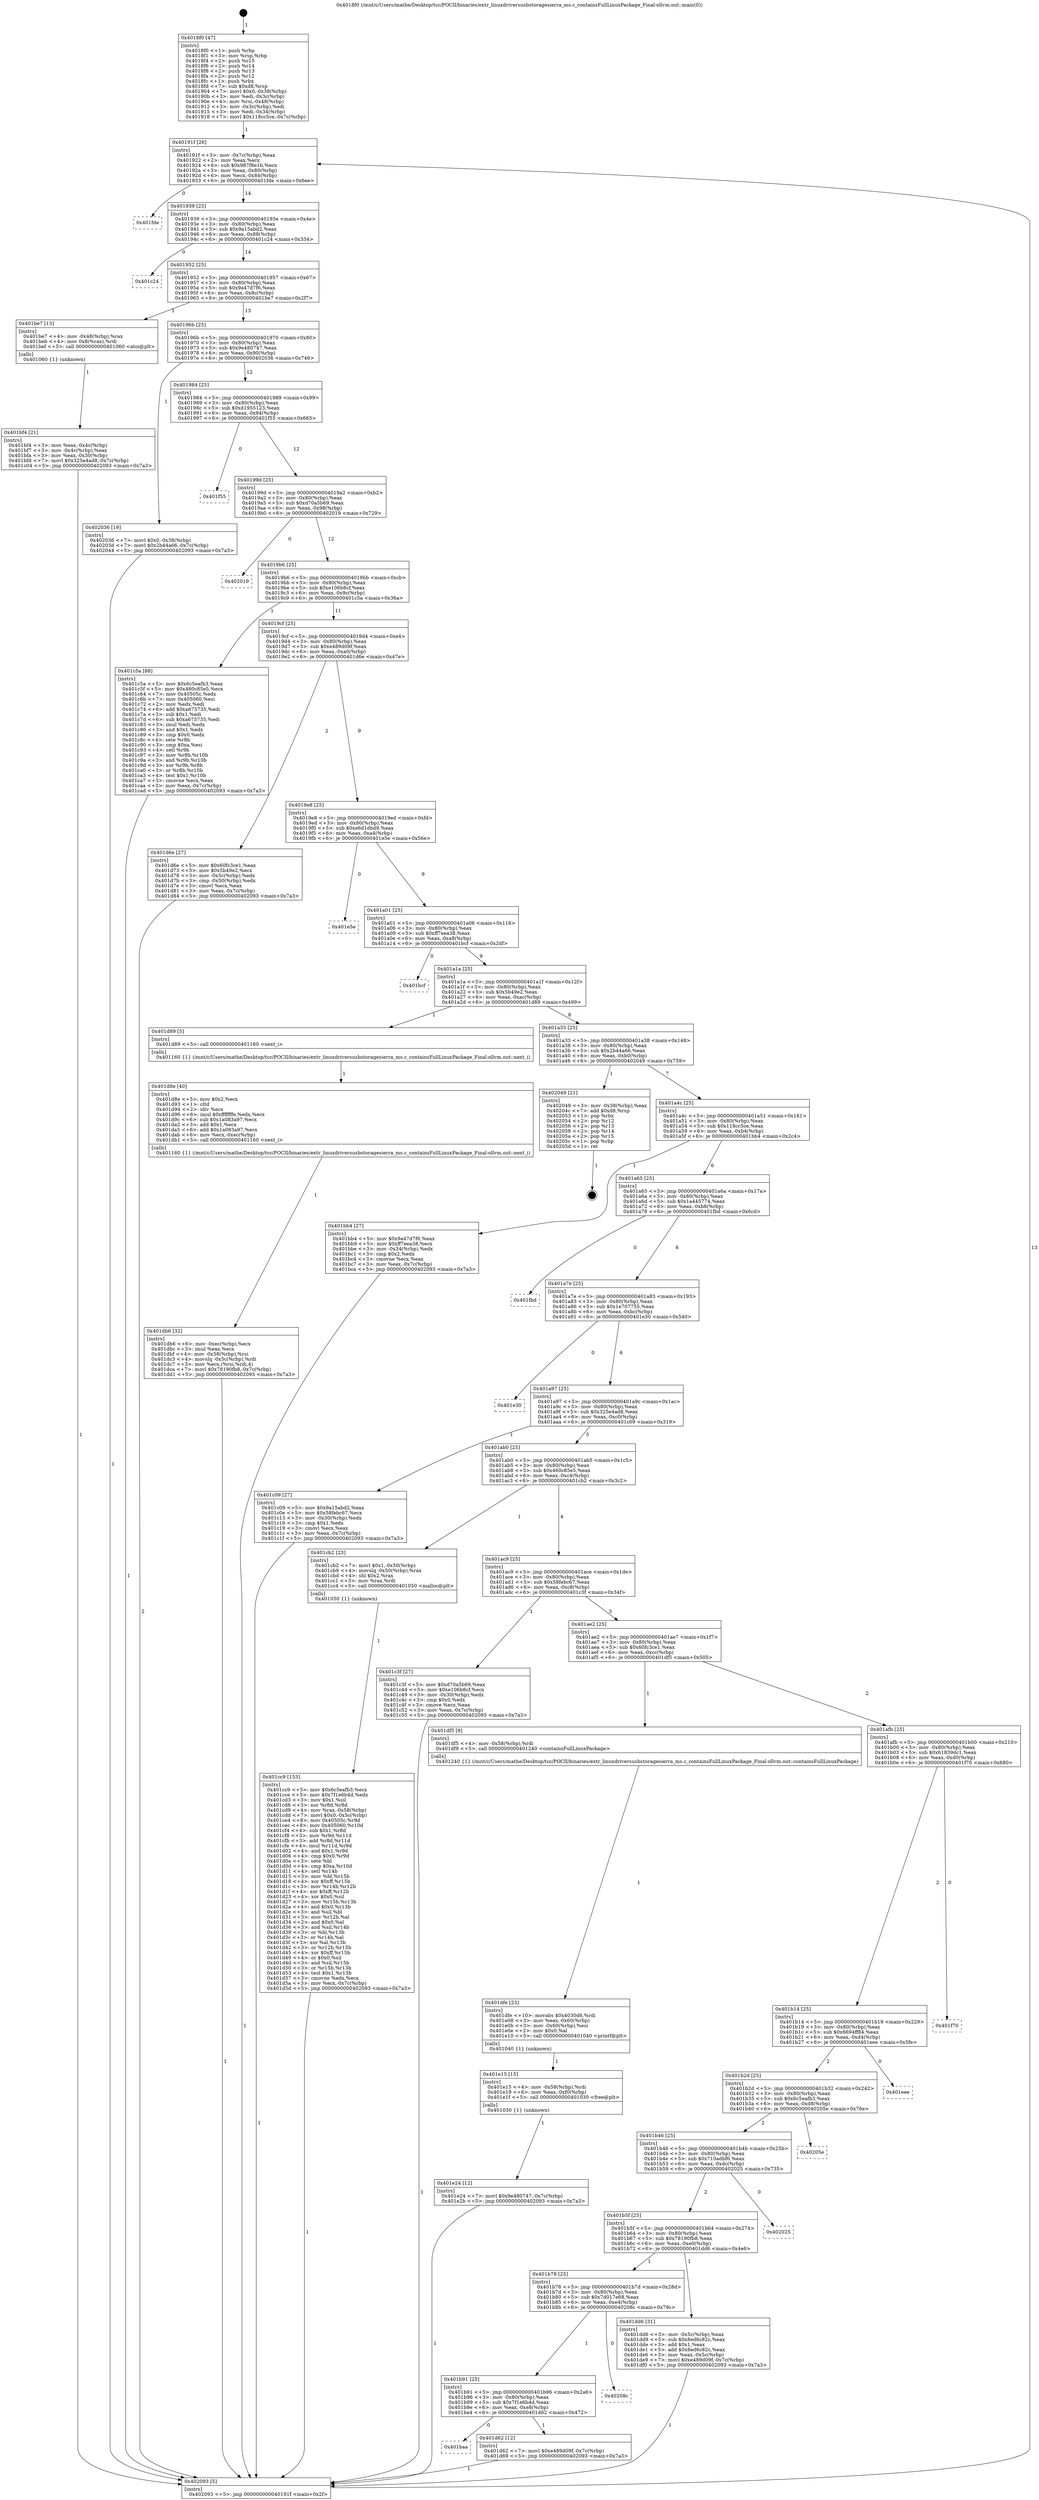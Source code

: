 digraph "0x4018f0" {
  label = "0x4018f0 (/mnt/c/Users/mathe/Desktop/tcc/POCII/binaries/extr_linuxdriversusbstoragesierra_ms.c_containsFullLinuxPackage_Final-ollvm.out::main(0))"
  labelloc = "t"
  node[shape=record]

  Entry [label="",width=0.3,height=0.3,shape=circle,fillcolor=black,style=filled]
  "0x40191f" [label="{
     0x40191f [26]\l
     | [instrs]\l
     &nbsp;&nbsp;0x40191f \<+3\>: mov -0x7c(%rbp),%eax\l
     &nbsp;&nbsp;0x401922 \<+2\>: mov %eax,%ecx\l
     &nbsp;&nbsp;0x401924 \<+6\>: sub $0x987f8e1b,%ecx\l
     &nbsp;&nbsp;0x40192a \<+3\>: mov %eax,-0x80(%rbp)\l
     &nbsp;&nbsp;0x40192d \<+6\>: mov %ecx,-0x84(%rbp)\l
     &nbsp;&nbsp;0x401933 \<+6\>: je 0000000000401fde \<main+0x6ee\>\l
  }"]
  "0x401fde" [label="{
     0x401fde\l
  }", style=dashed]
  "0x401939" [label="{
     0x401939 [25]\l
     | [instrs]\l
     &nbsp;&nbsp;0x401939 \<+5\>: jmp 000000000040193e \<main+0x4e\>\l
     &nbsp;&nbsp;0x40193e \<+3\>: mov -0x80(%rbp),%eax\l
     &nbsp;&nbsp;0x401941 \<+5\>: sub $0x9a15abd2,%eax\l
     &nbsp;&nbsp;0x401946 \<+6\>: mov %eax,-0x88(%rbp)\l
     &nbsp;&nbsp;0x40194c \<+6\>: je 0000000000401c24 \<main+0x334\>\l
  }"]
  Exit [label="",width=0.3,height=0.3,shape=circle,fillcolor=black,style=filled,peripheries=2]
  "0x401c24" [label="{
     0x401c24\l
  }", style=dashed]
  "0x401952" [label="{
     0x401952 [25]\l
     | [instrs]\l
     &nbsp;&nbsp;0x401952 \<+5\>: jmp 0000000000401957 \<main+0x67\>\l
     &nbsp;&nbsp;0x401957 \<+3\>: mov -0x80(%rbp),%eax\l
     &nbsp;&nbsp;0x40195a \<+5\>: sub $0x9a47d7f6,%eax\l
     &nbsp;&nbsp;0x40195f \<+6\>: mov %eax,-0x8c(%rbp)\l
     &nbsp;&nbsp;0x401965 \<+6\>: je 0000000000401be7 \<main+0x2f7\>\l
  }"]
  "0x401e24" [label="{
     0x401e24 [12]\l
     | [instrs]\l
     &nbsp;&nbsp;0x401e24 \<+7\>: movl $0x9e480747,-0x7c(%rbp)\l
     &nbsp;&nbsp;0x401e2b \<+5\>: jmp 0000000000402093 \<main+0x7a3\>\l
  }"]
  "0x401be7" [label="{
     0x401be7 [13]\l
     | [instrs]\l
     &nbsp;&nbsp;0x401be7 \<+4\>: mov -0x48(%rbp),%rax\l
     &nbsp;&nbsp;0x401beb \<+4\>: mov 0x8(%rax),%rdi\l
     &nbsp;&nbsp;0x401bef \<+5\>: call 0000000000401060 \<atoi@plt\>\l
     | [calls]\l
     &nbsp;&nbsp;0x401060 \{1\} (unknown)\l
  }"]
  "0x40196b" [label="{
     0x40196b [25]\l
     | [instrs]\l
     &nbsp;&nbsp;0x40196b \<+5\>: jmp 0000000000401970 \<main+0x80\>\l
     &nbsp;&nbsp;0x401970 \<+3\>: mov -0x80(%rbp),%eax\l
     &nbsp;&nbsp;0x401973 \<+5\>: sub $0x9e480747,%eax\l
     &nbsp;&nbsp;0x401978 \<+6\>: mov %eax,-0x90(%rbp)\l
     &nbsp;&nbsp;0x40197e \<+6\>: je 0000000000402036 \<main+0x746\>\l
  }"]
  "0x401e15" [label="{
     0x401e15 [15]\l
     | [instrs]\l
     &nbsp;&nbsp;0x401e15 \<+4\>: mov -0x58(%rbp),%rdi\l
     &nbsp;&nbsp;0x401e19 \<+6\>: mov %eax,-0xf0(%rbp)\l
     &nbsp;&nbsp;0x401e1f \<+5\>: call 0000000000401030 \<free@plt\>\l
     | [calls]\l
     &nbsp;&nbsp;0x401030 \{1\} (unknown)\l
  }"]
  "0x402036" [label="{
     0x402036 [19]\l
     | [instrs]\l
     &nbsp;&nbsp;0x402036 \<+7\>: movl $0x0,-0x38(%rbp)\l
     &nbsp;&nbsp;0x40203d \<+7\>: movl $0x2b44a66,-0x7c(%rbp)\l
     &nbsp;&nbsp;0x402044 \<+5\>: jmp 0000000000402093 \<main+0x7a3\>\l
  }"]
  "0x401984" [label="{
     0x401984 [25]\l
     | [instrs]\l
     &nbsp;&nbsp;0x401984 \<+5\>: jmp 0000000000401989 \<main+0x99\>\l
     &nbsp;&nbsp;0x401989 \<+3\>: mov -0x80(%rbp),%eax\l
     &nbsp;&nbsp;0x40198c \<+5\>: sub $0xd1955123,%eax\l
     &nbsp;&nbsp;0x401991 \<+6\>: mov %eax,-0x94(%rbp)\l
     &nbsp;&nbsp;0x401997 \<+6\>: je 0000000000401f55 \<main+0x665\>\l
  }"]
  "0x401dfe" [label="{
     0x401dfe [23]\l
     | [instrs]\l
     &nbsp;&nbsp;0x401dfe \<+10\>: movabs $0x4030d6,%rdi\l
     &nbsp;&nbsp;0x401e08 \<+3\>: mov %eax,-0x60(%rbp)\l
     &nbsp;&nbsp;0x401e0b \<+3\>: mov -0x60(%rbp),%esi\l
     &nbsp;&nbsp;0x401e0e \<+2\>: mov $0x0,%al\l
     &nbsp;&nbsp;0x401e10 \<+5\>: call 0000000000401040 \<printf@plt\>\l
     | [calls]\l
     &nbsp;&nbsp;0x401040 \{1\} (unknown)\l
  }"]
  "0x401f55" [label="{
     0x401f55\l
  }", style=dashed]
  "0x40199d" [label="{
     0x40199d [25]\l
     | [instrs]\l
     &nbsp;&nbsp;0x40199d \<+5\>: jmp 00000000004019a2 \<main+0xb2\>\l
     &nbsp;&nbsp;0x4019a2 \<+3\>: mov -0x80(%rbp),%eax\l
     &nbsp;&nbsp;0x4019a5 \<+5\>: sub $0xd70a5b69,%eax\l
     &nbsp;&nbsp;0x4019aa \<+6\>: mov %eax,-0x98(%rbp)\l
     &nbsp;&nbsp;0x4019b0 \<+6\>: je 0000000000402019 \<main+0x729\>\l
  }"]
  "0x401db6" [label="{
     0x401db6 [32]\l
     | [instrs]\l
     &nbsp;&nbsp;0x401db6 \<+6\>: mov -0xec(%rbp),%ecx\l
     &nbsp;&nbsp;0x401dbc \<+3\>: imul %eax,%ecx\l
     &nbsp;&nbsp;0x401dbf \<+4\>: mov -0x58(%rbp),%rsi\l
     &nbsp;&nbsp;0x401dc3 \<+4\>: movslq -0x5c(%rbp),%rdi\l
     &nbsp;&nbsp;0x401dc7 \<+3\>: mov %ecx,(%rsi,%rdi,4)\l
     &nbsp;&nbsp;0x401dca \<+7\>: movl $0x78190fb8,-0x7c(%rbp)\l
     &nbsp;&nbsp;0x401dd1 \<+5\>: jmp 0000000000402093 \<main+0x7a3\>\l
  }"]
  "0x402019" [label="{
     0x402019\l
  }", style=dashed]
  "0x4019b6" [label="{
     0x4019b6 [25]\l
     | [instrs]\l
     &nbsp;&nbsp;0x4019b6 \<+5\>: jmp 00000000004019bb \<main+0xcb\>\l
     &nbsp;&nbsp;0x4019bb \<+3\>: mov -0x80(%rbp),%eax\l
     &nbsp;&nbsp;0x4019be \<+5\>: sub $0xe106b8cf,%eax\l
     &nbsp;&nbsp;0x4019c3 \<+6\>: mov %eax,-0x9c(%rbp)\l
     &nbsp;&nbsp;0x4019c9 \<+6\>: je 0000000000401c5a \<main+0x36a\>\l
  }"]
  "0x401d8e" [label="{
     0x401d8e [40]\l
     | [instrs]\l
     &nbsp;&nbsp;0x401d8e \<+5\>: mov $0x2,%ecx\l
     &nbsp;&nbsp;0x401d93 \<+1\>: cltd\l
     &nbsp;&nbsp;0x401d94 \<+2\>: idiv %ecx\l
     &nbsp;&nbsp;0x401d96 \<+6\>: imul $0xfffffffe,%edx,%ecx\l
     &nbsp;&nbsp;0x401d9c \<+6\>: sub $0x1a083a97,%ecx\l
     &nbsp;&nbsp;0x401da2 \<+3\>: add $0x1,%ecx\l
     &nbsp;&nbsp;0x401da5 \<+6\>: add $0x1a083a97,%ecx\l
     &nbsp;&nbsp;0x401dab \<+6\>: mov %ecx,-0xec(%rbp)\l
     &nbsp;&nbsp;0x401db1 \<+5\>: call 0000000000401160 \<next_i\>\l
     | [calls]\l
     &nbsp;&nbsp;0x401160 \{1\} (/mnt/c/Users/mathe/Desktop/tcc/POCII/binaries/extr_linuxdriversusbstoragesierra_ms.c_containsFullLinuxPackage_Final-ollvm.out::next_i)\l
  }"]
  "0x401c5a" [label="{
     0x401c5a [88]\l
     | [instrs]\l
     &nbsp;&nbsp;0x401c5a \<+5\>: mov $0x6c5eafb3,%eax\l
     &nbsp;&nbsp;0x401c5f \<+5\>: mov $0x460c85e5,%ecx\l
     &nbsp;&nbsp;0x401c64 \<+7\>: mov 0x40505c,%edx\l
     &nbsp;&nbsp;0x401c6b \<+7\>: mov 0x405060,%esi\l
     &nbsp;&nbsp;0x401c72 \<+2\>: mov %edx,%edi\l
     &nbsp;&nbsp;0x401c74 \<+6\>: add $0xa675735,%edi\l
     &nbsp;&nbsp;0x401c7a \<+3\>: sub $0x1,%edi\l
     &nbsp;&nbsp;0x401c7d \<+6\>: sub $0xa675735,%edi\l
     &nbsp;&nbsp;0x401c83 \<+3\>: imul %edi,%edx\l
     &nbsp;&nbsp;0x401c86 \<+3\>: and $0x1,%edx\l
     &nbsp;&nbsp;0x401c89 \<+3\>: cmp $0x0,%edx\l
     &nbsp;&nbsp;0x401c8c \<+4\>: sete %r8b\l
     &nbsp;&nbsp;0x401c90 \<+3\>: cmp $0xa,%esi\l
     &nbsp;&nbsp;0x401c93 \<+4\>: setl %r9b\l
     &nbsp;&nbsp;0x401c97 \<+3\>: mov %r8b,%r10b\l
     &nbsp;&nbsp;0x401c9a \<+3\>: and %r9b,%r10b\l
     &nbsp;&nbsp;0x401c9d \<+3\>: xor %r9b,%r8b\l
     &nbsp;&nbsp;0x401ca0 \<+3\>: or %r8b,%r10b\l
     &nbsp;&nbsp;0x401ca3 \<+4\>: test $0x1,%r10b\l
     &nbsp;&nbsp;0x401ca7 \<+3\>: cmovne %ecx,%eax\l
     &nbsp;&nbsp;0x401caa \<+3\>: mov %eax,-0x7c(%rbp)\l
     &nbsp;&nbsp;0x401cad \<+5\>: jmp 0000000000402093 \<main+0x7a3\>\l
  }"]
  "0x4019cf" [label="{
     0x4019cf [25]\l
     | [instrs]\l
     &nbsp;&nbsp;0x4019cf \<+5\>: jmp 00000000004019d4 \<main+0xe4\>\l
     &nbsp;&nbsp;0x4019d4 \<+3\>: mov -0x80(%rbp),%eax\l
     &nbsp;&nbsp;0x4019d7 \<+5\>: sub $0xe489d09f,%eax\l
     &nbsp;&nbsp;0x4019dc \<+6\>: mov %eax,-0xa0(%rbp)\l
     &nbsp;&nbsp;0x4019e2 \<+6\>: je 0000000000401d6e \<main+0x47e\>\l
  }"]
  "0x401baa" [label="{
     0x401baa\l
  }", style=dashed]
  "0x401d6e" [label="{
     0x401d6e [27]\l
     | [instrs]\l
     &nbsp;&nbsp;0x401d6e \<+5\>: mov $0x60fc3ce1,%eax\l
     &nbsp;&nbsp;0x401d73 \<+5\>: mov $0x5b49e2,%ecx\l
     &nbsp;&nbsp;0x401d78 \<+3\>: mov -0x5c(%rbp),%edx\l
     &nbsp;&nbsp;0x401d7b \<+3\>: cmp -0x50(%rbp),%edx\l
     &nbsp;&nbsp;0x401d7e \<+3\>: cmovl %ecx,%eax\l
     &nbsp;&nbsp;0x401d81 \<+3\>: mov %eax,-0x7c(%rbp)\l
     &nbsp;&nbsp;0x401d84 \<+5\>: jmp 0000000000402093 \<main+0x7a3\>\l
  }"]
  "0x4019e8" [label="{
     0x4019e8 [25]\l
     | [instrs]\l
     &nbsp;&nbsp;0x4019e8 \<+5\>: jmp 00000000004019ed \<main+0xfd\>\l
     &nbsp;&nbsp;0x4019ed \<+3\>: mov -0x80(%rbp),%eax\l
     &nbsp;&nbsp;0x4019f0 \<+5\>: sub $0xe6d1dbd9,%eax\l
     &nbsp;&nbsp;0x4019f5 \<+6\>: mov %eax,-0xa4(%rbp)\l
     &nbsp;&nbsp;0x4019fb \<+6\>: je 0000000000401e5e \<main+0x56e\>\l
  }"]
  "0x401d62" [label="{
     0x401d62 [12]\l
     | [instrs]\l
     &nbsp;&nbsp;0x401d62 \<+7\>: movl $0xe489d09f,-0x7c(%rbp)\l
     &nbsp;&nbsp;0x401d69 \<+5\>: jmp 0000000000402093 \<main+0x7a3\>\l
  }"]
  "0x401e5e" [label="{
     0x401e5e\l
  }", style=dashed]
  "0x401a01" [label="{
     0x401a01 [25]\l
     | [instrs]\l
     &nbsp;&nbsp;0x401a01 \<+5\>: jmp 0000000000401a06 \<main+0x116\>\l
     &nbsp;&nbsp;0x401a06 \<+3\>: mov -0x80(%rbp),%eax\l
     &nbsp;&nbsp;0x401a09 \<+5\>: sub $0xff7eea38,%eax\l
     &nbsp;&nbsp;0x401a0e \<+6\>: mov %eax,-0xa8(%rbp)\l
     &nbsp;&nbsp;0x401a14 \<+6\>: je 0000000000401bcf \<main+0x2df\>\l
  }"]
  "0x401b91" [label="{
     0x401b91 [25]\l
     | [instrs]\l
     &nbsp;&nbsp;0x401b91 \<+5\>: jmp 0000000000401b96 \<main+0x2a6\>\l
     &nbsp;&nbsp;0x401b96 \<+3\>: mov -0x80(%rbp),%eax\l
     &nbsp;&nbsp;0x401b99 \<+5\>: sub $0x7f1e6b4d,%eax\l
     &nbsp;&nbsp;0x401b9e \<+6\>: mov %eax,-0xe8(%rbp)\l
     &nbsp;&nbsp;0x401ba4 \<+6\>: je 0000000000401d62 \<main+0x472\>\l
  }"]
  "0x401bcf" [label="{
     0x401bcf\l
  }", style=dashed]
  "0x401a1a" [label="{
     0x401a1a [25]\l
     | [instrs]\l
     &nbsp;&nbsp;0x401a1a \<+5\>: jmp 0000000000401a1f \<main+0x12f\>\l
     &nbsp;&nbsp;0x401a1f \<+3\>: mov -0x80(%rbp),%eax\l
     &nbsp;&nbsp;0x401a22 \<+5\>: sub $0x5b49e2,%eax\l
     &nbsp;&nbsp;0x401a27 \<+6\>: mov %eax,-0xac(%rbp)\l
     &nbsp;&nbsp;0x401a2d \<+6\>: je 0000000000401d89 \<main+0x499\>\l
  }"]
  "0x40208c" [label="{
     0x40208c\l
  }", style=dashed]
  "0x401d89" [label="{
     0x401d89 [5]\l
     | [instrs]\l
     &nbsp;&nbsp;0x401d89 \<+5\>: call 0000000000401160 \<next_i\>\l
     | [calls]\l
     &nbsp;&nbsp;0x401160 \{1\} (/mnt/c/Users/mathe/Desktop/tcc/POCII/binaries/extr_linuxdriversusbstoragesierra_ms.c_containsFullLinuxPackage_Final-ollvm.out::next_i)\l
  }"]
  "0x401a33" [label="{
     0x401a33 [25]\l
     | [instrs]\l
     &nbsp;&nbsp;0x401a33 \<+5\>: jmp 0000000000401a38 \<main+0x148\>\l
     &nbsp;&nbsp;0x401a38 \<+3\>: mov -0x80(%rbp),%eax\l
     &nbsp;&nbsp;0x401a3b \<+5\>: sub $0x2b44a66,%eax\l
     &nbsp;&nbsp;0x401a40 \<+6\>: mov %eax,-0xb0(%rbp)\l
     &nbsp;&nbsp;0x401a46 \<+6\>: je 0000000000402049 \<main+0x759\>\l
  }"]
  "0x401b78" [label="{
     0x401b78 [25]\l
     | [instrs]\l
     &nbsp;&nbsp;0x401b78 \<+5\>: jmp 0000000000401b7d \<main+0x28d\>\l
     &nbsp;&nbsp;0x401b7d \<+3\>: mov -0x80(%rbp),%eax\l
     &nbsp;&nbsp;0x401b80 \<+5\>: sub $0x7d017e68,%eax\l
     &nbsp;&nbsp;0x401b85 \<+6\>: mov %eax,-0xe4(%rbp)\l
     &nbsp;&nbsp;0x401b8b \<+6\>: je 000000000040208c \<main+0x79c\>\l
  }"]
  "0x402049" [label="{
     0x402049 [21]\l
     | [instrs]\l
     &nbsp;&nbsp;0x402049 \<+3\>: mov -0x38(%rbp),%eax\l
     &nbsp;&nbsp;0x40204c \<+7\>: add $0xd8,%rsp\l
     &nbsp;&nbsp;0x402053 \<+1\>: pop %rbx\l
     &nbsp;&nbsp;0x402054 \<+2\>: pop %r12\l
     &nbsp;&nbsp;0x402056 \<+2\>: pop %r13\l
     &nbsp;&nbsp;0x402058 \<+2\>: pop %r14\l
     &nbsp;&nbsp;0x40205a \<+2\>: pop %r15\l
     &nbsp;&nbsp;0x40205c \<+1\>: pop %rbp\l
     &nbsp;&nbsp;0x40205d \<+1\>: ret\l
  }"]
  "0x401a4c" [label="{
     0x401a4c [25]\l
     | [instrs]\l
     &nbsp;&nbsp;0x401a4c \<+5\>: jmp 0000000000401a51 \<main+0x161\>\l
     &nbsp;&nbsp;0x401a51 \<+3\>: mov -0x80(%rbp),%eax\l
     &nbsp;&nbsp;0x401a54 \<+5\>: sub $0x118cc5ce,%eax\l
     &nbsp;&nbsp;0x401a59 \<+6\>: mov %eax,-0xb4(%rbp)\l
     &nbsp;&nbsp;0x401a5f \<+6\>: je 0000000000401bb4 \<main+0x2c4\>\l
  }"]
  "0x401dd6" [label="{
     0x401dd6 [31]\l
     | [instrs]\l
     &nbsp;&nbsp;0x401dd6 \<+3\>: mov -0x5c(%rbp),%eax\l
     &nbsp;&nbsp;0x401dd9 \<+5\>: sub $0x8ed6c82c,%eax\l
     &nbsp;&nbsp;0x401dde \<+3\>: add $0x1,%eax\l
     &nbsp;&nbsp;0x401de1 \<+5\>: add $0x8ed6c82c,%eax\l
     &nbsp;&nbsp;0x401de6 \<+3\>: mov %eax,-0x5c(%rbp)\l
     &nbsp;&nbsp;0x401de9 \<+7\>: movl $0xe489d09f,-0x7c(%rbp)\l
     &nbsp;&nbsp;0x401df0 \<+5\>: jmp 0000000000402093 \<main+0x7a3\>\l
  }"]
  "0x401bb4" [label="{
     0x401bb4 [27]\l
     | [instrs]\l
     &nbsp;&nbsp;0x401bb4 \<+5\>: mov $0x9a47d7f6,%eax\l
     &nbsp;&nbsp;0x401bb9 \<+5\>: mov $0xff7eea38,%ecx\l
     &nbsp;&nbsp;0x401bbe \<+3\>: mov -0x34(%rbp),%edx\l
     &nbsp;&nbsp;0x401bc1 \<+3\>: cmp $0x2,%edx\l
     &nbsp;&nbsp;0x401bc4 \<+3\>: cmovne %ecx,%eax\l
     &nbsp;&nbsp;0x401bc7 \<+3\>: mov %eax,-0x7c(%rbp)\l
     &nbsp;&nbsp;0x401bca \<+5\>: jmp 0000000000402093 \<main+0x7a3\>\l
  }"]
  "0x401a65" [label="{
     0x401a65 [25]\l
     | [instrs]\l
     &nbsp;&nbsp;0x401a65 \<+5\>: jmp 0000000000401a6a \<main+0x17a\>\l
     &nbsp;&nbsp;0x401a6a \<+3\>: mov -0x80(%rbp),%eax\l
     &nbsp;&nbsp;0x401a6d \<+5\>: sub $0x1a445774,%eax\l
     &nbsp;&nbsp;0x401a72 \<+6\>: mov %eax,-0xb8(%rbp)\l
     &nbsp;&nbsp;0x401a78 \<+6\>: je 0000000000401fbd \<main+0x6cd\>\l
  }"]
  "0x402093" [label="{
     0x402093 [5]\l
     | [instrs]\l
     &nbsp;&nbsp;0x402093 \<+5\>: jmp 000000000040191f \<main+0x2f\>\l
  }"]
  "0x4018f0" [label="{
     0x4018f0 [47]\l
     | [instrs]\l
     &nbsp;&nbsp;0x4018f0 \<+1\>: push %rbp\l
     &nbsp;&nbsp;0x4018f1 \<+3\>: mov %rsp,%rbp\l
     &nbsp;&nbsp;0x4018f4 \<+2\>: push %r15\l
     &nbsp;&nbsp;0x4018f6 \<+2\>: push %r14\l
     &nbsp;&nbsp;0x4018f8 \<+2\>: push %r13\l
     &nbsp;&nbsp;0x4018fa \<+2\>: push %r12\l
     &nbsp;&nbsp;0x4018fc \<+1\>: push %rbx\l
     &nbsp;&nbsp;0x4018fd \<+7\>: sub $0xd8,%rsp\l
     &nbsp;&nbsp;0x401904 \<+7\>: movl $0x0,-0x38(%rbp)\l
     &nbsp;&nbsp;0x40190b \<+3\>: mov %edi,-0x3c(%rbp)\l
     &nbsp;&nbsp;0x40190e \<+4\>: mov %rsi,-0x48(%rbp)\l
     &nbsp;&nbsp;0x401912 \<+3\>: mov -0x3c(%rbp),%edi\l
     &nbsp;&nbsp;0x401915 \<+3\>: mov %edi,-0x34(%rbp)\l
     &nbsp;&nbsp;0x401918 \<+7\>: movl $0x118cc5ce,-0x7c(%rbp)\l
  }"]
  "0x401bf4" [label="{
     0x401bf4 [21]\l
     | [instrs]\l
     &nbsp;&nbsp;0x401bf4 \<+3\>: mov %eax,-0x4c(%rbp)\l
     &nbsp;&nbsp;0x401bf7 \<+3\>: mov -0x4c(%rbp),%eax\l
     &nbsp;&nbsp;0x401bfa \<+3\>: mov %eax,-0x30(%rbp)\l
     &nbsp;&nbsp;0x401bfd \<+7\>: movl $0x325e4ad8,-0x7c(%rbp)\l
     &nbsp;&nbsp;0x401c04 \<+5\>: jmp 0000000000402093 \<main+0x7a3\>\l
  }"]
  "0x401b5f" [label="{
     0x401b5f [25]\l
     | [instrs]\l
     &nbsp;&nbsp;0x401b5f \<+5\>: jmp 0000000000401b64 \<main+0x274\>\l
     &nbsp;&nbsp;0x401b64 \<+3\>: mov -0x80(%rbp),%eax\l
     &nbsp;&nbsp;0x401b67 \<+5\>: sub $0x78190fb8,%eax\l
     &nbsp;&nbsp;0x401b6c \<+6\>: mov %eax,-0xe0(%rbp)\l
     &nbsp;&nbsp;0x401b72 \<+6\>: je 0000000000401dd6 \<main+0x4e6\>\l
  }"]
  "0x401fbd" [label="{
     0x401fbd\l
  }", style=dashed]
  "0x401a7e" [label="{
     0x401a7e [25]\l
     | [instrs]\l
     &nbsp;&nbsp;0x401a7e \<+5\>: jmp 0000000000401a83 \<main+0x193\>\l
     &nbsp;&nbsp;0x401a83 \<+3\>: mov -0x80(%rbp),%eax\l
     &nbsp;&nbsp;0x401a86 \<+5\>: sub $0x1e707755,%eax\l
     &nbsp;&nbsp;0x401a8b \<+6\>: mov %eax,-0xbc(%rbp)\l
     &nbsp;&nbsp;0x401a91 \<+6\>: je 0000000000401e30 \<main+0x540\>\l
  }"]
  "0x402025" [label="{
     0x402025\l
  }", style=dashed]
  "0x401e30" [label="{
     0x401e30\l
  }", style=dashed]
  "0x401a97" [label="{
     0x401a97 [25]\l
     | [instrs]\l
     &nbsp;&nbsp;0x401a97 \<+5\>: jmp 0000000000401a9c \<main+0x1ac\>\l
     &nbsp;&nbsp;0x401a9c \<+3\>: mov -0x80(%rbp),%eax\l
     &nbsp;&nbsp;0x401a9f \<+5\>: sub $0x325e4ad8,%eax\l
     &nbsp;&nbsp;0x401aa4 \<+6\>: mov %eax,-0xc0(%rbp)\l
     &nbsp;&nbsp;0x401aaa \<+6\>: je 0000000000401c09 \<main+0x319\>\l
  }"]
  "0x401b46" [label="{
     0x401b46 [25]\l
     | [instrs]\l
     &nbsp;&nbsp;0x401b46 \<+5\>: jmp 0000000000401b4b \<main+0x25b\>\l
     &nbsp;&nbsp;0x401b4b \<+3\>: mov -0x80(%rbp),%eax\l
     &nbsp;&nbsp;0x401b4e \<+5\>: sub $0x710adbf6,%eax\l
     &nbsp;&nbsp;0x401b53 \<+6\>: mov %eax,-0xdc(%rbp)\l
     &nbsp;&nbsp;0x401b59 \<+6\>: je 0000000000402025 \<main+0x735\>\l
  }"]
  "0x401c09" [label="{
     0x401c09 [27]\l
     | [instrs]\l
     &nbsp;&nbsp;0x401c09 \<+5\>: mov $0x9a15abd2,%eax\l
     &nbsp;&nbsp;0x401c0e \<+5\>: mov $0x58febc67,%ecx\l
     &nbsp;&nbsp;0x401c13 \<+3\>: mov -0x30(%rbp),%edx\l
     &nbsp;&nbsp;0x401c16 \<+3\>: cmp $0x1,%edx\l
     &nbsp;&nbsp;0x401c19 \<+3\>: cmovl %ecx,%eax\l
     &nbsp;&nbsp;0x401c1c \<+3\>: mov %eax,-0x7c(%rbp)\l
     &nbsp;&nbsp;0x401c1f \<+5\>: jmp 0000000000402093 \<main+0x7a3\>\l
  }"]
  "0x401ab0" [label="{
     0x401ab0 [25]\l
     | [instrs]\l
     &nbsp;&nbsp;0x401ab0 \<+5\>: jmp 0000000000401ab5 \<main+0x1c5\>\l
     &nbsp;&nbsp;0x401ab5 \<+3\>: mov -0x80(%rbp),%eax\l
     &nbsp;&nbsp;0x401ab8 \<+5\>: sub $0x460c85e5,%eax\l
     &nbsp;&nbsp;0x401abd \<+6\>: mov %eax,-0xc4(%rbp)\l
     &nbsp;&nbsp;0x401ac3 \<+6\>: je 0000000000401cb2 \<main+0x3c2\>\l
  }"]
  "0x40205e" [label="{
     0x40205e\l
  }", style=dashed]
  "0x401cb2" [label="{
     0x401cb2 [23]\l
     | [instrs]\l
     &nbsp;&nbsp;0x401cb2 \<+7\>: movl $0x1,-0x50(%rbp)\l
     &nbsp;&nbsp;0x401cb9 \<+4\>: movslq -0x50(%rbp),%rax\l
     &nbsp;&nbsp;0x401cbd \<+4\>: shl $0x2,%rax\l
     &nbsp;&nbsp;0x401cc1 \<+3\>: mov %rax,%rdi\l
     &nbsp;&nbsp;0x401cc4 \<+5\>: call 0000000000401050 \<malloc@plt\>\l
     | [calls]\l
     &nbsp;&nbsp;0x401050 \{1\} (unknown)\l
  }"]
  "0x401ac9" [label="{
     0x401ac9 [25]\l
     | [instrs]\l
     &nbsp;&nbsp;0x401ac9 \<+5\>: jmp 0000000000401ace \<main+0x1de\>\l
     &nbsp;&nbsp;0x401ace \<+3\>: mov -0x80(%rbp),%eax\l
     &nbsp;&nbsp;0x401ad1 \<+5\>: sub $0x58febc67,%eax\l
     &nbsp;&nbsp;0x401ad6 \<+6\>: mov %eax,-0xc8(%rbp)\l
     &nbsp;&nbsp;0x401adc \<+6\>: je 0000000000401c3f \<main+0x34f\>\l
  }"]
  "0x401b2d" [label="{
     0x401b2d [25]\l
     | [instrs]\l
     &nbsp;&nbsp;0x401b2d \<+5\>: jmp 0000000000401b32 \<main+0x242\>\l
     &nbsp;&nbsp;0x401b32 \<+3\>: mov -0x80(%rbp),%eax\l
     &nbsp;&nbsp;0x401b35 \<+5\>: sub $0x6c5eafb3,%eax\l
     &nbsp;&nbsp;0x401b3a \<+6\>: mov %eax,-0xd8(%rbp)\l
     &nbsp;&nbsp;0x401b40 \<+6\>: je 000000000040205e \<main+0x76e\>\l
  }"]
  "0x401c3f" [label="{
     0x401c3f [27]\l
     | [instrs]\l
     &nbsp;&nbsp;0x401c3f \<+5\>: mov $0xd70a5b69,%eax\l
     &nbsp;&nbsp;0x401c44 \<+5\>: mov $0xe106b8cf,%ecx\l
     &nbsp;&nbsp;0x401c49 \<+3\>: mov -0x30(%rbp),%edx\l
     &nbsp;&nbsp;0x401c4c \<+3\>: cmp $0x0,%edx\l
     &nbsp;&nbsp;0x401c4f \<+3\>: cmove %ecx,%eax\l
     &nbsp;&nbsp;0x401c52 \<+3\>: mov %eax,-0x7c(%rbp)\l
     &nbsp;&nbsp;0x401c55 \<+5\>: jmp 0000000000402093 \<main+0x7a3\>\l
  }"]
  "0x401ae2" [label="{
     0x401ae2 [25]\l
     | [instrs]\l
     &nbsp;&nbsp;0x401ae2 \<+5\>: jmp 0000000000401ae7 \<main+0x1f7\>\l
     &nbsp;&nbsp;0x401ae7 \<+3\>: mov -0x80(%rbp),%eax\l
     &nbsp;&nbsp;0x401aea \<+5\>: sub $0x60fc3ce1,%eax\l
     &nbsp;&nbsp;0x401aef \<+6\>: mov %eax,-0xcc(%rbp)\l
     &nbsp;&nbsp;0x401af5 \<+6\>: je 0000000000401df5 \<main+0x505\>\l
  }"]
  "0x401cc9" [label="{
     0x401cc9 [153]\l
     | [instrs]\l
     &nbsp;&nbsp;0x401cc9 \<+5\>: mov $0x6c5eafb3,%ecx\l
     &nbsp;&nbsp;0x401cce \<+5\>: mov $0x7f1e6b4d,%edx\l
     &nbsp;&nbsp;0x401cd3 \<+3\>: mov $0x1,%sil\l
     &nbsp;&nbsp;0x401cd6 \<+3\>: xor %r8d,%r8d\l
     &nbsp;&nbsp;0x401cd9 \<+4\>: mov %rax,-0x58(%rbp)\l
     &nbsp;&nbsp;0x401cdd \<+7\>: movl $0x0,-0x5c(%rbp)\l
     &nbsp;&nbsp;0x401ce4 \<+8\>: mov 0x40505c,%r9d\l
     &nbsp;&nbsp;0x401cec \<+8\>: mov 0x405060,%r10d\l
     &nbsp;&nbsp;0x401cf4 \<+4\>: sub $0x1,%r8d\l
     &nbsp;&nbsp;0x401cf8 \<+3\>: mov %r9d,%r11d\l
     &nbsp;&nbsp;0x401cfb \<+3\>: add %r8d,%r11d\l
     &nbsp;&nbsp;0x401cfe \<+4\>: imul %r11d,%r9d\l
     &nbsp;&nbsp;0x401d02 \<+4\>: and $0x1,%r9d\l
     &nbsp;&nbsp;0x401d06 \<+4\>: cmp $0x0,%r9d\l
     &nbsp;&nbsp;0x401d0a \<+3\>: sete %bl\l
     &nbsp;&nbsp;0x401d0d \<+4\>: cmp $0xa,%r10d\l
     &nbsp;&nbsp;0x401d11 \<+4\>: setl %r14b\l
     &nbsp;&nbsp;0x401d15 \<+3\>: mov %bl,%r15b\l
     &nbsp;&nbsp;0x401d18 \<+4\>: xor $0xff,%r15b\l
     &nbsp;&nbsp;0x401d1c \<+3\>: mov %r14b,%r12b\l
     &nbsp;&nbsp;0x401d1f \<+4\>: xor $0xff,%r12b\l
     &nbsp;&nbsp;0x401d23 \<+4\>: xor $0x0,%sil\l
     &nbsp;&nbsp;0x401d27 \<+3\>: mov %r15b,%r13b\l
     &nbsp;&nbsp;0x401d2a \<+4\>: and $0x0,%r13b\l
     &nbsp;&nbsp;0x401d2e \<+3\>: and %sil,%bl\l
     &nbsp;&nbsp;0x401d31 \<+3\>: mov %r12b,%al\l
     &nbsp;&nbsp;0x401d34 \<+2\>: and $0x0,%al\l
     &nbsp;&nbsp;0x401d36 \<+3\>: and %sil,%r14b\l
     &nbsp;&nbsp;0x401d39 \<+3\>: or %bl,%r13b\l
     &nbsp;&nbsp;0x401d3c \<+3\>: or %r14b,%al\l
     &nbsp;&nbsp;0x401d3f \<+3\>: xor %al,%r13b\l
     &nbsp;&nbsp;0x401d42 \<+3\>: or %r12b,%r15b\l
     &nbsp;&nbsp;0x401d45 \<+4\>: xor $0xff,%r15b\l
     &nbsp;&nbsp;0x401d49 \<+4\>: or $0x0,%sil\l
     &nbsp;&nbsp;0x401d4d \<+3\>: and %sil,%r15b\l
     &nbsp;&nbsp;0x401d50 \<+3\>: or %r15b,%r13b\l
     &nbsp;&nbsp;0x401d53 \<+4\>: test $0x1,%r13b\l
     &nbsp;&nbsp;0x401d57 \<+3\>: cmovne %edx,%ecx\l
     &nbsp;&nbsp;0x401d5a \<+3\>: mov %ecx,-0x7c(%rbp)\l
     &nbsp;&nbsp;0x401d5d \<+5\>: jmp 0000000000402093 \<main+0x7a3\>\l
  }"]
  "0x401eee" [label="{
     0x401eee\l
  }", style=dashed]
  "0x401df5" [label="{
     0x401df5 [9]\l
     | [instrs]\l
     &nbsp;&nbsp;0x401df5 \<+4\>: mov -0x58(%rbp),%rdi\l
     &nbsp;&nbsp;0x401df9 \<+5\>: call 0000000000401240 \<containsFullLinuxPackage\>\l
     | [calls]\l
     &nbsp;&nbsp;0x401240 \{1\} (/mnt/c/Users/mathe/Desktop/tcc/POCII/binaries/extr_linuxdriversusbstoragesierra_ms.c_containsFullLinuxPackage_Final-ollvm.out::containsFullLinuxPackage)\l
  }"]
  "0x401afb" [label="{
     0x401afb [25]\l
     | [instrs]\l
     &nbsp;&nbsp;0x401afb \<+5\>: jmp 0000000000401b00 \<main+0x210\>\l
     &nbsp;&nbsp;0x401b00 \<+3\>: mov -0x80(%rbp),%eax\l
     &nbsp;&nbsp;0x401b03 \<+5\>: sub $0x61839dc1,%eax\l
     &nbsp;&nbsp;0x401b08 \<+6\>: mov %eax,-0xd0(%rbp)\l
     &nbsp;&nbsp;0x401b0e \<+6\>: je 0000000000401f70 \<main+0x680\>\l
  }"]
  "0x401b14" [label="{
     0x401b14 [25]\l
     | [instrs]\l
     &nbsp;&nbsp;0x401b14 \<+5\>: jmp 0000000000401b19 \<main+0x229\>\l
     &nbsp;&nbsp;0x401b19 \<+3\>: mov -0x80(%rbp),%eax\l
     &nbsp;&nbsp;0x401b1c \<+5\>: sub $0x6694ff84,%eax\l
     &nbsp;&nbsp;0x401b21 \<+6\>: mov %eax,-0xd4(%rbp)\l
     &nbsp;&nbsp;0x401b27 \<+6\>: je 0000000000401eee \<main+0x5fe\>\l
  }"]
  "0x401f70" [label="{
     0x401f70\l
  }", style=dashed]
  Entry -> "0x4018f0" [label=" 1"]
  "0x40191f" -> "0x401fde" [label=" 0"]
  "0x40191f" -> "0x401939" [label=" 14"]
  "0x402049" -> Exit [label=" 1"]
  "0x401939" -> "0x401c24" [label=" 0"]
  "0x401939" -> "0x401952" [label=" 14"]
  "0x402036" -> "0x402093" [label=" 1"]
  "0x401952" -> "0x401be7" [label=" 1"]
  "0x401952" -> "0x40196b" [label=" 13"]
  "0x401e24" -> "0x402093" [label=" 1"]
  "0x40196b" -> "0x402036" [label=" 1"]
  "0x40196b" -> "0x401984" [label=" 12"]
  "0x401e15" -> "0x401e24" [label=" 1"]
  "0x401984" -> "0x401f55" [label=" 0"]
  "0x401984" -> "0x40199d" [label=" 12"]
  "0x401dfe" -> "0x401e15" [label=" 1"]
  "0x40199d" -> "0x402019" [label=" 0"]
  "0x40199d" -> "0x4019b6" [label=" 12"]
  "0x401df5" -> "0x401dfe" [label=" 1"]
  "0x4019b6" -> "0x401c5a" [label=" 1"]
  "0x4019b6" -> "0x4019cf" [label=" 11"]
  "0x401dd6" -> "0x402093" [label=" 1"]
  "0x4019cf" -> "0x401d6e" [label=" 2"]
  "0x4019cf" -> "0x4019e8" [label=" 9"]
  "0x401db6" -> "0x402093" [label=" 1"]
  "0x4019e8" -> "0x401e5e" [label=" 0"]
  "0x4019e8" -> "0x401a01" [label=" 9"]
  "0x401d8e" -> "0x401db6" [label=" 1"]
  "0x401a01" -> "0x401bcf" [label=" 0"]
  "0x401a01" -> "0x401a1a" [label=" 9"]
  "0x401d6e" -> "0x402093" [label=" 2"]
  "0x401a1a" -> "0x401d89" [label=" 1"]
  "0x401a1a" -> "0x401a33" [label=" 8"]
  "0x401d62" -> "0x402093" [label=" 1"]
  "0x401a33" -> "0x402049" [label=" 1"]
  "0x401a33" -> "0x401a4c" [label=" 7"]
  "0x401b91" -> "0x401d62" [label=" 1"]
  "0x401a4c" -> "0x401bb4" [label=" 1"]
  "0x401a4c" -> "0x401a65" [label=" 6"]
  "0x401bb4" -> "0x402093" [label=" 1"]
  "0x4018f0" -> "0x40191f" [label=" 1"]
  "0x402093" -> "0x40191f" [label=" 13"]
  "0x401be7" -> "0x401bf4" [label=" 1"]
  "0x401bf4" -> "0x402093" [label=" 1"]
  "0x401d89" -> "0x401d8e" [label=" 1"]
  "0x401a65" -> "0x401fbd" [label=" 0"]
  "0x401a65" -> "0x401a7e" [label=" 6"]
  "0x401b78" -> "0x40208c" [label=" 0"]
  "0x401a7e" -> "0x401e30" [label=" 0"]
  "0x401a7e" -> "0x401a97" [label=" 6"]
  "0x401b91" -> "0x401baa" [label=" 0"]
  "0x401a97" -> "0x401c09" [label=" 1"]
  "0x401a97" -> "0x401ab0" [label=" 5"]
  "0x401c09" -> "0x402093" [label=" 1"]
  "0x401b5f" -> "0x401dd6" [label=" 1"]
  "0x401ab0" -> "0x401cb2" [label=" 1"]
  "0x401ab0" -> "0x401ac9" [label=" 4"]
  "0x401b78" -> "0x401b91" [label=" 1"]
  "0x401ac9" -> "0x401c3f" [label=" 1"]
  "0x401ac9" -> "0x401ae2" [label=" 3"]
  "0x401c3f" -> "0x402093" [label=" 1"]
  "0x401c5a" -> "0x402093" [label=" 1"]
  "0x401cb2" -> "0x401cc9" [label=" 1"]
  "0x401cc9" -> "0x402093" [label=" 1"]
  "0x401b46" -> "0x402025" [label=" 0"]
  "0x401ae2" -> "0x401df5" [label=" 1"]
  "0x401ae2" -> "0x401afb" [label=" 2"]
  "0x401b5f" -> "0x401b78" [label=" 1"]
  "0x401afb" -> "0x401f70" [label=" 0"]
  "0x401afb" -> "0x401b14" [label=" 2"]
  "0x401b2d" -> "0x401b46" [label=" 2"]
  "0x401b14" -> "0x401eee" [label=" 0"]
  "0x401b14" -> "0x401b2d" [label=" 2"]
  "0x401b46" -> "0x401b5f" [label=" 2"]
  "0x401b2d" -> "0x40205e" [label=" 0"]
}
